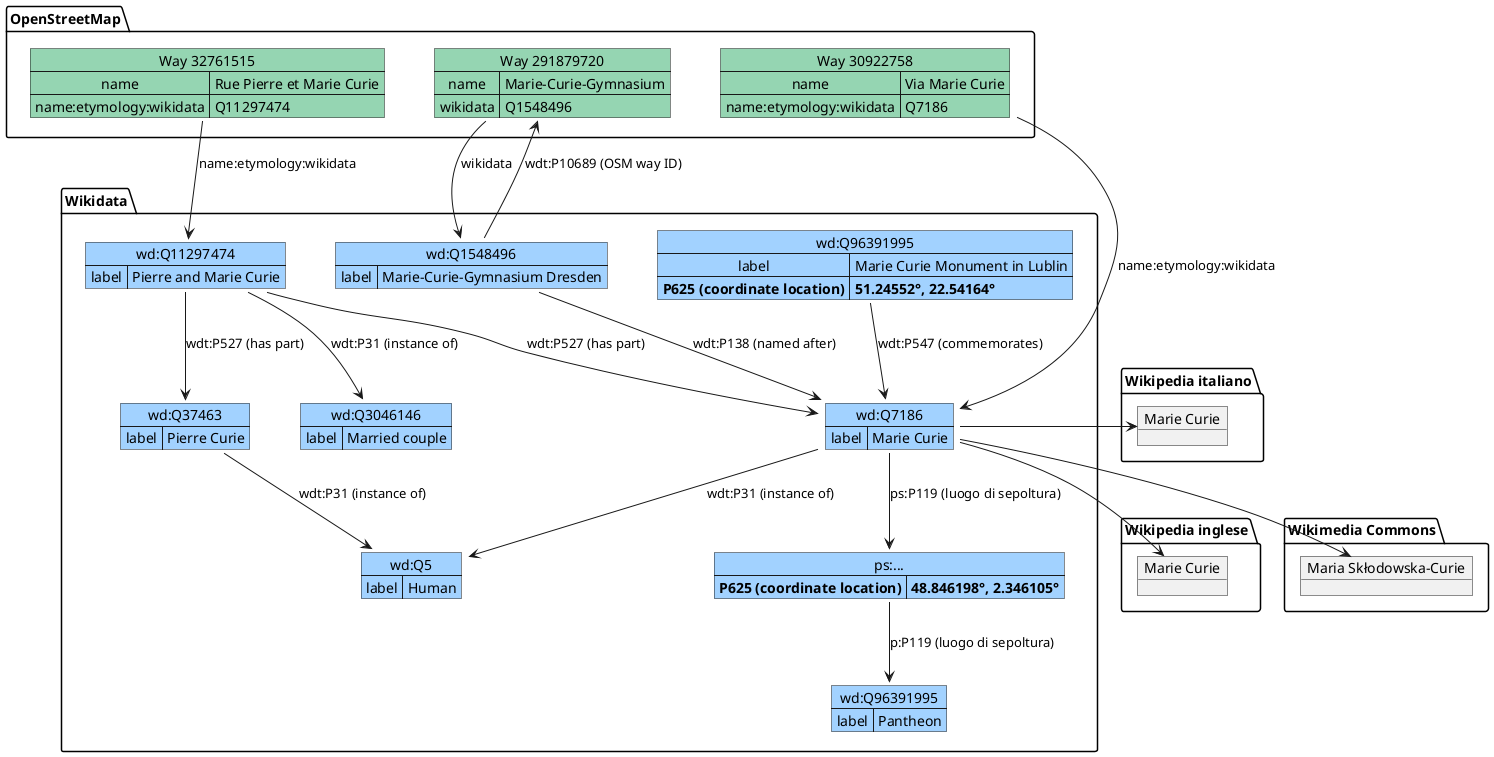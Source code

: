 @startuml overview

package OpenStreetMap {
    map "Way 32761515" as osm_g #95d5b2 {
        name => Rue Pierre et Marie Curie
        name:etymology:wikidata => Q11297474
    }

    map "Way 30922758" as osm_c #95d5b2 {
        name => Via Marie Curie
        name:etymology:wikidata => Q7186
    }

    map "Way 291879720" as osm_d #95d5b2 {
        name => Marie-Curie-Gymnasium
        wikidata => Q1548496
    }
}

package Wikidata {
    map "wd:Q7186" as wd_a #a2d2ff {
        label => Marie Curie
    }
    map "wd:Q37463" as wd_b #a2d2ff {
        label => Pierre Curie
    }
    map "wd:Q11297474" as wd_c #a2d2ff {
        label => Pierre and Marie Curie
    }

    map "wd:Q1548496" as wd_d #a2d2ff {
        label => Marie-Curie-Gymnasium Dresden
    }

    map "wd:Q5" as wd_e #a2d2ff {
        label => Human
    }

    map "wd:Q3046146" as wd_f #a2d2ff {
        label => Married couple
    }

    map "wd:Q96391995" as wd_g #a2d2ff {
        label => Marie Curie Monument in Lublin
        **P625 (coordinate location)** => **51.24552°, 22.54164°**
    }

    map "ps:..." as wd_h #a2d2ff {
        **P625 (coordinate location)** => **48.846198°, 2.346105°**
    }
    map "wd:Q96391995" as wd_i #a2d2ff {
        label => Pantheon
    }
}

package "Wikipedia italiano" {
    object "Marie Curie" as itwiki_a
}

package "Wikipedia inglese" {
    object "Marie Curie" as enwiki_a
}

package "Wikimedia Commons" {
    object "Maria Skłodowska-Curie" as commons_a
}

osm_c --> wd_a : name:etymology:wikidata
osm_d --> wd_d : wikidata
osm_g --> wd_c : name:etymology:wikidata

wd_g --> wd_a : wdt:P547 (commemorates)

wd_d --> osm_d : wdt:P10689 (OSM way ID)
wd_d --> wd_a : wdt:P138 (named after)

wd_c --> wd_a : wdt:P527 (has part)
wd_c --> wd_b : wdt:P527 (has part)

wd_a --> wd_e : wdt:P31 (instance of)
wd_b --> wd_e : wdt:P31 (instance of)
wd_c --> wd_f : wdt:P31 (instance of)

wd_a --> wd_h : ps:P119 (luogo di sepoltura)
wd_h --> wd_i : p:P119 (luogo di sepoltura)

wd_a -> itwiki_a
wd_a --> enwiki_a
wd_a --> commons_a

@enduml